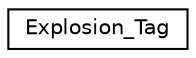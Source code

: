 digraph "Graphical Class Hierarchy"
{
 // LATEX_PDF_SIZE
  edge [fontname="Helvetica",fontsize="10",labelfontname="Helvetica",labelfontsize="10"];
  node [fontname="Helvetica",fontsize="10",shape=record];
  rankdir="LR";
  Node0 [label="Explosion_Tag",height=0.2,width=0.4,color="black", fillcolor="white", style="filled",URL="$struct_explosion___tag.html",tooltip=" "];
}
